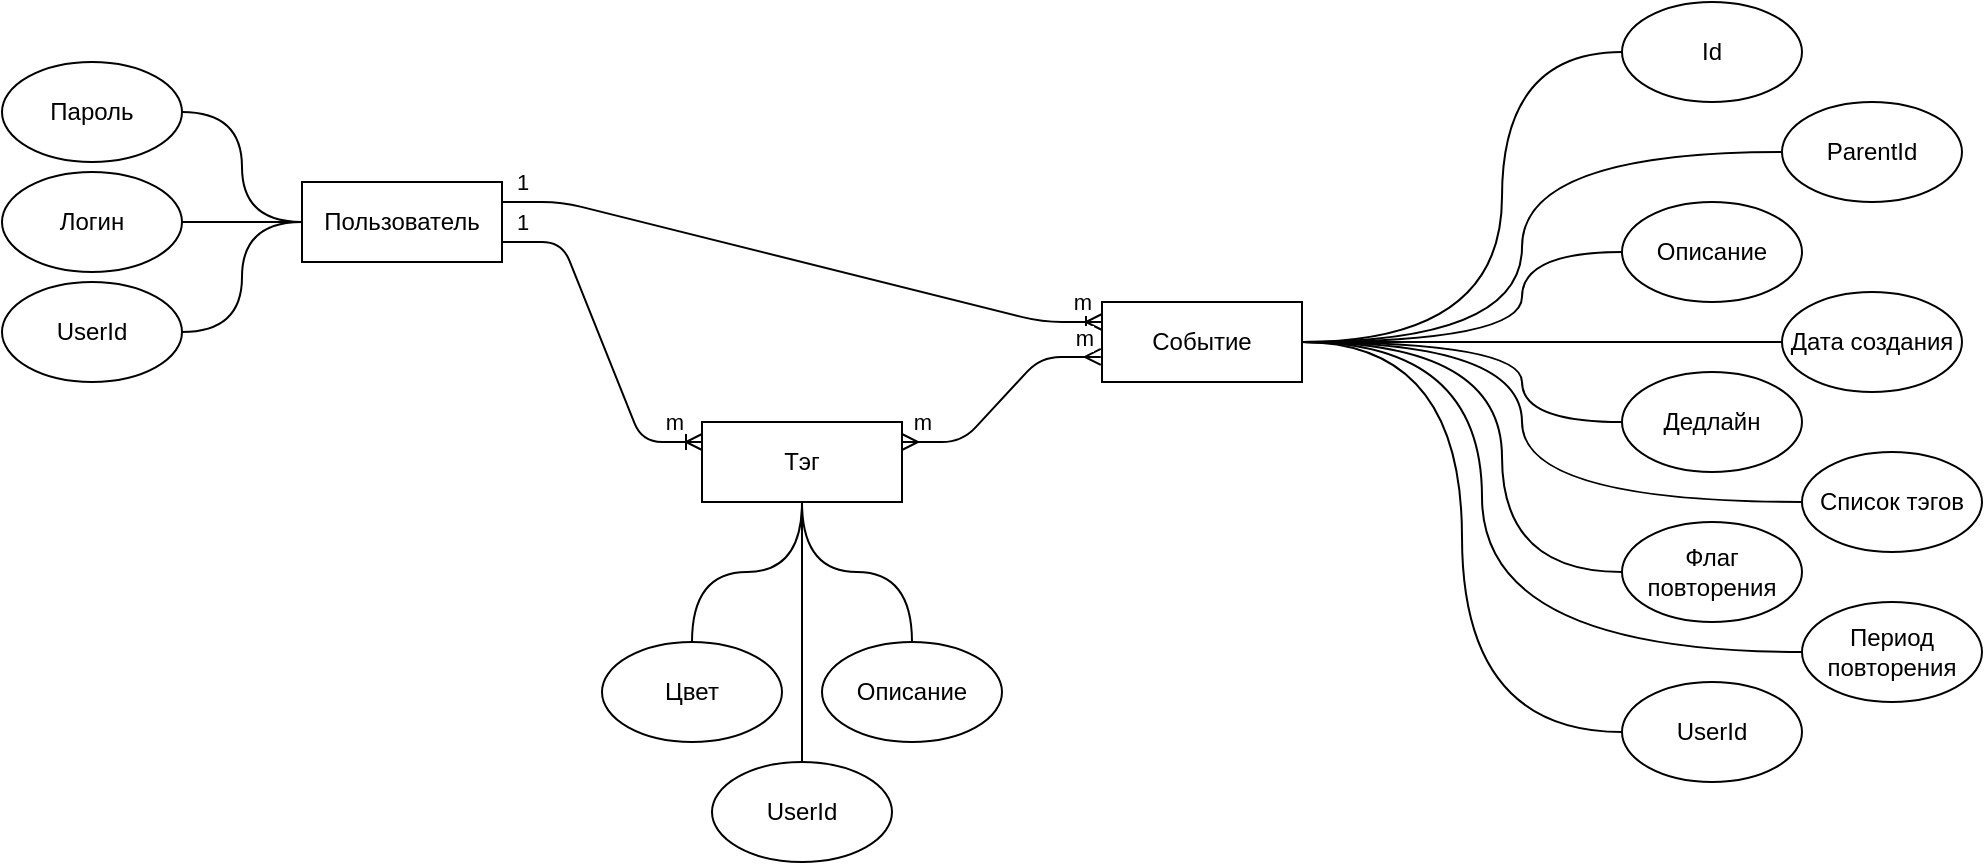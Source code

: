 <mxfile version="14.9.6" type="device" pages="2"><diagram id="xcSLngMkKcxO-a2qmwZr" name="ER diagram"><mxGraphModel dx="1707" dy="987" grid="1" gridSize="10" guides="1" tooltips="1" connect="1" arrows="1" fold="1" page="1" pageScale="1" pageWidth="2000" pageHeight="7500" math="0" shadow="0"><root><mxCell id="0"/><mxCell id="1" parent="0"/><mxCell id="QUN-WgaKKtJGP3OeQqrh-16" style="edgeStyle=orthogonalEdgeStyle;curved=1;rounded=0;orthogonalLoop=1;jettySize=auto;html=1;exitX=0;exitY=0.5;exitDx=0;exitDy=0;entryX=1;entryY=0.5;entryDx=0;entryDy=0;endArrow=none;endFill=0;" edge="1" parent="1" source="sQY1-apg9CxbtbpfUdlp-1" target="QUN-WgaKKtJGP3OeQqrh-15"><mxGeometry relative="1" as="geometry"/></mxCell><mxCell id="sQY1-apg9CxbtbpfUdlp-1" value="Пользователь" style="rounded=0;whiteSpace=wrap;html=1;" parent="1" vertex="1"><mxGeometry x="460" y="120" width="100" height="40" as="geometry"/></mxCell><mxCell id="sQY1-apg9CxbtbpfUdlp-25" style="edgeStyle=orthogonalEdgeStyle;curved=1;rounded=0;orthogonalLoop=1;jettySize=auto;html=1;entryX=0;entryY=0.5;entryDx=0;entryDy=0;startArrow=none;startFill=0;endArrow=none;endFill=0;" parent="1" source="sQY1-apg9CxbtbpfUdlp-2" target="sQY1-apg9CxbtbpfUdlp-21" edge="1"><mxGeometry relative="1" as="geometry"><Array as="points"><mxPoint x="1070" y="200"/><mxPoint x="1070" y="155"/></Array></mxGeometry></mxCell><mxCell id="sQY1-apg9CxbtbpfUdlp-26" style="edgeStyle=orthogonalEdgeStyle;curved=1;rounded=0;orthogonalLoop=1;jettySize=auto;html=1;entryX=0;entryY=0.5;entryDx=0;entryDy=0;startArrow=none;startFill=0;endArrow=none;endFill=0;" parent="1" source="sQY1-apg9CxbtbpfUdlp-2" target="sQY1-apg9CxbtbpfUdlp-20" edge="1"><mxGeometry relative="1" as="geometry"><Array as="points"><mxPoint x="1070" y="200"/><mxPoint x="1070" y="105"/></Array></mxGeometry></mxCell><mxCell id="sQY1-apg9CxbtbpfUdlp-27" style="edgeStyle=orthogonalEdgeStyle;curved=1;rounded=0;orthogonalLoop=1;jettySize=auto;html=1;entryX=0;entryY=0.5;entryDx=0;entryDy=0;startArrow=none;startFill=0;endArrow=none;endFill=0;" parent="1" source="sQY1-apg9CxbtbpfUdlp-2" target="sQY1-apg9CxbtbpfUdlp-19" edge="1"><mxGeometry relative="1" as="geometry"><Array as="points"><mxPoint x="1060" y="200"/><mxPoint x="1060" y="55"/></Array></mxGeometry></mxCell><mxCell id="sQY1-apg9CxbtbpfUdlp-28" style="edgeStyle=orthogonalEdgeStyle;curved=1;rounded=0;orthogonalLoop=1;jettySize=auto;html=1;entryX=0;entryY=0.5;entryDx=0;entryDy=0;startArrow=none;startFill=0;endArrow=none;endFill=0;" parent="1" source="sQY1-apg9CxbtbpfUdlp-2" target="sQY1-apg9CxbtbpfUdlp-22" edge="1"><mxGeometry relative="1" as="geometry"/></mxCell><mxCell id="sQY1-apg9CxbtbpfUdlp-29" style="edgeStyle=orthogonalEdgeStyle;curved=1;rounded=0;orthogonalLoop=1;jettySize=auto;html=1;entryX=0;entryY=0.5;entryDx=0;entryDy=0;startArrow=none;startFill=0;endArrow=none;endFill=0;" parent="1" source="sQY1-apg9CxbtbpfUdlp-2" target="sQY1-apg9CxbtbpfUdlp-23" edge="1"><mxGeometry relative="1" as="geometry"><Array as="points"><mxPoint x="1070" y="200"/><mxPoint x="1070" y="240"/></Array></mxGeometry></mxCell><mxCell id="3KwV6-6UFh7XnzD1BMl--2" style="edgeStyle=orthogonalEdgeStyle;rounded=0;orthogonalLoop=1;jettySize=auto;html=1;entryX=0;entryY=0.5;entryDx=0;entryDy=0;endArrow=none;endFill=0;curved=1;" edge="1" parent="1" source="sQY1-apg9CxbtbpfUdlp-2" target="3KwV6-6UFh7XnzD1BMl--1"><mxGeometry relative="1" as="geometry"><Array as="points"><mxPoint x="1070" y="200"/><mxPoint x="1070" y="280"/></Array></mxGeometry></mxCell><mxCell id="sQY1-apg9CxbtbpfUdlp-2" value="Событие" style="rounded=0;whiteSpace=wrap;html=1;" parent="1" vertex="1"><mxGeometry x="860" y="180" width="100" height="40" as="geometry"/></mxCell><mxCell id="sQY1-apg9CxbtbpfUdlp-19" value="Id" style="ellipse;whiteSpace=wrap;html=1;" parent="1" vertex="1"><mxGeometry x="1120" y="30" width="90" height="50" as="geometry"/></mxCell><mxCell id="sQY1-apg9CxbtbpfUdlp-20" value="ParentId" style="ellipse;whiteSpace=wrap;html=1;" parent="1" vertex="1"><mxGeometry x="1200" y="80" width="90" height="50" as="geometry"/></mxCell><mxCell id="sQY1-apg9CxbtbpfUdlp-21" value="Описание" style="ellipse;whiteSpace=wrap;html=1;" parent="1" vertex="1"><mxGeometry x="1120" y="130" width="90" height="50" as="geometry"/></mxCell><mxCell id="sQY1-apg9CxbtbpfUdlp-22" value="Дата создания" style="ellipse;whiteSpace=wrap;html=1;" parent="1" vertex="1"><mxGeometry x="1200" y="175" width="90" height="50" as="geometry"/></mxCell><mxCell id="sQY1-apg9CxbtbpfUdlp-23" value="Дедлайн" style="ellipse;whiteSpace=wrap;html=1;" parent="1" vertex="1"><mxGeometry x="1120" y="215" width="90" height="50" as="geometry"/></mxCell><mxCell id="3KwV6-6UFh7XnzD1BMl--1" value="Список тэгов" style="ellipse;whiteSpace=wrap;html=1;" vertex="1" parent="1"><mxGeometry x="1210" y="255" width="90" height="50" as="geometry"/></mxCell><mxCell id="3KwV6-6UFh7XnzD1BMl--12" style="edgeStyle=orthogonalEdgeStyle;curved=1;rounded=0;orthogonalLoop=1;jettySize=auto;html=1;exitX=1;exitY=0.5;exitDx=0;exitDy=0;endArrow=none;endFill=0;" edge="1" parent="1" source="3KwV6-6UFh7XnzD1BMl--8"><mxGeometry relative="1" as="geometry"><mxPoint x="460" y="140" as="targetPoint"/></mxGeometry></mxCell><mxCell id="3KwV6-6UFh7XnzD1BMl--8" value="Логин" style="ellipse;whiteSpace=wrap;html=1;" vertex="1" parent="1"><mxGeometry x="310" y="115" width="90" height="50" as="geometry"/></mxCell><mxCell id="3KwV6-6UFh7XnzD1BMl--11" style="edgeStyle=orthogonalEdgeStyle;curved=1;rounded=0;orthogonalLoop=1;jettySize=auto;html=1;exitX=1;exitY=0.5;exitDx=0;exitDy=0;endArrow=none;endFill=0;entryX=0;entryY=0.5;entryDx=0;entryDy=0;" edge="1" parent="1" source="3KwV6-6UFh7XnzD1BMl--9" target="sQY1-apg9CxbtbpfUdlp-1"><mxGeometry relative="1" as="geometry"><mxPoint x="460" y="130" as="targetPoint"/></mxGeometry></mxCell><mxCell id="3KwV6-6UFh7XnzD1BMl--9" value="Пароль" style="ellipse;whiteSpace=wrap;html=1;" vertex="1" parent="1"><mxGeometry x="310" y="60" width="90" height="50" as="geometry"/></mxCell><mxCell id="QUN-WgaKKtJGP3OeQqrh-3" style="edgeStyle=orthogonalEdgeStyle;rounded=0;orthogonalLoop=1;jettySize=auto;html=1;exitX=0;exitY=0.5;exitDx=0;exitDy=0;entryX=1;entryY=0.5;entryDx=0;entryDy=0;endArrow=none;endFill=0;curved=1;" edge="1" parent="1" source="QUN-WgaKKtJGP3OeQqrh-1" target="sQY1-apg9CxbtbpfUdlp-2"><mxGeometry relative="1" as="geometry"><Array as="points"><mxPoint x="1060" y="315"/><mxPoint x="1060" y="200"/></Array></mxGeometry></mxCell><mxCell id="QUN-WgaKKtJGP3OeQqrh-1" value="Флаг повторения" style="ellipse;whiteSpace=wrap;html=1;" vertex="1" parent="1"><mxGeometry x="1120" y="290" width="90" height="50" as="geometry"/></mxCell><mxCell id="QUN-WgaKKtJGP3OeQqrh-4" style="edgeStyle=orthogonalEdgeStyle;curved=1;rounded=0;orthogonalLoop=1;jettySize=auto;html=1;exitX=0;exitY=0.5;exitDx=0;exitDy=0;entryX=1;entryY=0.5;entryDx=0;entryDy=0;endArrow=none;endFill=0;" edge="1" parent="1" source="QUN-WgaKKtJGP3OeQqrh-2" target="sQY1-apg9CxbtbpfUdlp-2"><mxGeometry relative="1" as="geometry"><Array as="points"><mxPoint x="1050" y="355"/><mxPoint x="1050" y="200"/></Array></mxGeometry></mxCell><mxCell id="QUN-WgaKKtJGP3OeQqrh-2" value="Период повторения" style="ellipse;whiteSpace=wrap;html=1;" vertex="1" parent="1"><mxGeometry x="1210" y="330" width="90" height="50" as="geometry"/></mxCell><mxCell id="QUN-WgaKKtJGP3OeQqrh-6" value="" style="edgeStyle=entityRelationEdgeStyle;fontSize=12;html=1;endArrow=ERoneToMany;exitX=1;exitY=0.25;exitDx=0;exitDy=0;entryX=0;entryY=0.25;entryDx=0;entryDy=0;" edge="1" parent="1" source="sQY1-apg9CxbtbpfUdlp-1" target="sQY1-apg9CxbtbpfUdlp-2"><mxGeometry width="100" height="100" relative="1" as="geometry"><mxPoint x="650" y="200" as="sourcePoint"/><mxPoint x="750" y="100" as="targetPoint"/></mxGeometry></mxCell><mxCell id="QUN-WgaKKtJGP3OeQqrh-7" value="1" style="edgeLabel;html=1;align=center;verticalAlign=middle;resizable=0;points=[];" vertex="1" connectable="0" parent="QUN-WgaKKtJGP3OeQqrh-6"><mxGeometry x="-0.929" y="-1" relative="1" as="geometry"><mxPoint x="-1" y="-11" as="offset"/></mxGeometry></mxCell><mxCell id="QUN-WgaKKtJGP3OeQqrh-8" value="m" style="edgeLabel;html=1;align=center;verticalAlign=middle;resizable=0;points=[];" vertex="1" connectable="0" parent="QUN-WgaKKtJGP3OeQqrh-6"><mxGeometry x="0.709" y="1" relative="1" as="geometry"><mxPoint x="34" y="-6" as="offset"/></mxGeometry></mxCell><mxCell id="QUN-WgaKKtJGP3OeQqrh-9" value="Тэг&lt;br&gt;" style="rounded=0;whiteSpace=wrap;html=1;" vertex="1" parent="1"><mxGeometry x="660" y="240" width="100" height="40" as="geometry"/></mxCell><mxCell id="QUN-WgaKKtJGP3OeQqrh-11" value="" style="edgeStyle=entityRelationEdgeStyle;fontSize=12;html=1;endArrow=ERoneToMany;exitX=1;exitY=0.75;exitDx=0;exitDy=0;entryX=0;entryY=0.25;entryDx=0;entryDy=0;" edge="1" parent="1" source="sQY1-apg9CxbtbpfUdlp-1" target="QUN-WgaKKtJGP3OeQqrh-9"><mxGeometry width="100" height="100" relative="1" as="geometry"><mxPoint x="540" y="200" as="sourcePoint"/><mxPoint x="840" y="250" as="targetPoint"/></mxGeometry></mxCell><mxCell id="QUN-WgaKKtJGP3OeQqrh-12" value="1" style="edgeLabel;html=1;align=center;verticalAlign=middle;resizable=0;points=[];" vertex="1" connectable="0" parent="QUN-WgaKKtJGP3OeQqrh-11"><mxGeometry x="-0.929" y="-1" relative="1" as="geometry"><mxPoint x="4" y="-11" as="offset"/></mxGeometry></mxCell><mxCell id="QUN-WgaKKtJGP3OeQqrh-13" value="m" style="edgeLabel;html=1;align=center;verticalAlign=middle;resizable=0;points=[];" vertex="1" connectable="0" parent="QUN-WgaKKtJGP3OeQqrh-11"><mxGeometry x="0.709" y="1" relative="1" as="geometry"><mxPoint x="10" y="-9" as="offset"/></mxGeometry></mxCell><mxCell id="QUN-WgaKKtJGP3OeQqrh-24" style="edgeStyle=orthogonalEdgeStyle;curved=1;rounded=0;orthogonalLoop=1;jettySize=auto;html=1;exitX=0.5;exitY=0;exitDx=0;exitDy=0;entryX=0.5;entryY=1;entryDx=0;entryDy=0;startArrow=none;startFill=0;endArrow=none;endFill=0;" edge="1" parent="1" source="QUN-WgaKKtJGP3OeQqrh-14" target="QUN-WgaKKtJGP3OeQqrh-9"><mxGeometry relative="1" as="geometry"/></mxCell><mxCell id="QUN-WgaKKtJGP3OeQqrh-14" value="Цвет" style="ellipse;whiteSpace=wrap;html=1;" vertex="1" parent="1"><mxGeometry x="610" y="350" width="90" height="50" as="geometry"/></mxCell><mxCell id="QUN-WgaKKtJGP3OeQqrh-15" value="UserId" style="ellipse;whiteSpace=wrap;html=1;" vertex="1" parent="1"><mxGeometry x="310" y="170" width="90" height="50" as="geometry"/></mxCell><mxCell id="QUN-WgaKKtJGP3OeQqrh-18" style="edgeStyle=orthogonalEdgeStyle;curved=1;rounded=0;orthogonalLoop=1;jettySize=auto;html=1;entryX=1;entryY=0.5;entryDx=0;entryDy=0;endArrow=none;endFill=0;" edge="1" parent="1" source="QUN-WgaKKtJGP3OeQqrh-17" target="sQY1-apg9CxbtbpfUdlp-2"><mxGeometry relative="1" as="geometry"/></mxCell><mxCell id="QUN-WgaKKtJGP3OeQqrh-17" value="UserId" style="ellipse;whiteSpace=wrap;html=1;" vertex="1" parent="1"><mxGeometry x="1120" y="370" width="90" height="50" as="geometry"/></mxCell><mxCell id="QUN-WgaKKtJGP3OeQqrh-19" value="" style="edgeStyle=entityRelationEdgeStyle;fontSize=12;html=1;endArrow=ERmany;startArrow=ERmany;startFill=0;endFill=0;entryX=-0.006;entryY=0.687;entryDx=0;entryDy=0;entryPerimeter=0;" edge="1" parent="1" target="sQY1-apg9CxbtbpfUdlp-2"><mxGeometry width="100" height="100" relative="1" as="geometry"><mxPoint x="760" y="250" as="sourcePoint"/><mxPoint x="840" y="220" as="targetPoint"/></mxGeometry></mxCell><mxCell id="QUN-WgaKKtJGP3OeQqrh-20" value="m" style="edgeLabel;html=1;align=center;verticalAlign=middle;resizable=0;points=[];" vertex="1" connectable="0" parent="QUN-WgaKKtJGP3OeQqrh-19"><mxGeometry x="-0.929" y="-1" relative="1" as="geometry"><mxPoint x="6" y="-11" as="offset"/></mxGeometry></mxCell><mxCell id="QUN-WgaKKtJGP3OeQqrh-21" value="m" style="edgeLabel;html=1;align=center;verticalAlign=middle;resizable=0;points=[];" vertex="1" connectable="0" parent="QUN-WgaKKtJGP3OeQqrh-19"><mxGeometry x="0.709" y="1" relative="1" as="geometry"><mxPoint x="8" y="-9" as="offset"/></mxGeometry></mxCell><mxCell id="QUN-WgaKKtJGP3OeQqrh-25" style="edgeStyle=orthogonalEdgeStyle;curved=1;rounded=0;orthogonalLoop=1;jettySize=auto;html=1;startArrow=none;startFill=0;endArrow=none;endFill=0;" edge="1" parent="1" source="QUN-WgaKKtJGP3OeQqrh-23" target="QUN-WgaKKtJGP3OeQqrh-9"><mxGeometry relative="1" as="geometry"/></mxCell><mxCell id="QUN-WgaKKtJGP3OeQqrh-23" value="Описание" style="ellipse;whiteSpace=wrap;html=1;" vertex="1" parent="1"><mxGeometry x="720" y="350" width="90" height="50" as="geometry"/></mxCell><mxCell id="QUN-WgaKKtJGP3OeQqrh-30" style="edgeStyle=orthogonalEdgeStyle;curved=1;rounded=0;orthogonalLoop=1;jettySize=auto;html=1;exitX=0.5;exitY=0;exitDx=0;exitDy=0;entryX=0.5;entryY=1;entryDx=0;entryDy=0;startArrow=none;startFill=0;endArrow=none;endFill=0;" edge="1" parent="1" source="QUN-WgaKKtJGP3OeQqrh-29" target="QUN-WgaKKtJGP3OeQqrh-9"><mxGeometry relative="1" as="geometry"/></mxCell><mxCell id="QUN-WgaKKtJGP3OeQqrh-29" value="UserId" style="ellipse;whiteSpace=wrap;html=1;" vertex="1" parent="1"><mxGeometry x="665" y="410" width="90" height="50" as="geometry"/></mxCell></root></mxGraphModel></diagram><diagram id="dsPol9drL4siJ08777p_" name="Use-case diagram"><mxGraphModel dx="1024" dy="592" grid="1" gridSize="10" guides="1" tooltips="1" connect="1" arrows="1" fold="1" page="1" pageScale="1" pageWidth="2000" pageHeight="7500" math="0" shadow="0"><root><mxCell id="BJwzBNJMWR2Y8OyJXLA--0"/><mxCell id="BJwzBNJMWR2Y8OyJXLA--1" parent="BJwzBNJMWR2Y8OyJXLA--0"/><mxCell id="BJwzBNJMWR2Y8OyJXLA--14" style="edgeStyle=none;rounded=0;orthogonalLoop=1;jettySize=auto;html=1;exitX=0.5;exitY=0.5;exitDx=0;exitDy=0;exitPerimeter=0;entryX=0.5;entryY=1;entryDx=0;entryDy=0;endArrow=none;endFill=0;" parent="BJwzBNJMWR2Y8OyJXLA--1" source="BJwzBNJMWR2Y8OyJXLA--3" target="BJwzBNJMWR2Y8OyJXLA--5" edge="1"><mxGeometry relative="1" as="geometry"/></mxCell><mxCell id="BJwzBNJMWR2Y8OyJXLA--15" style="edgeStyle=none;rounded=0;orthogonalLoop=1;jettySize=auto;html=1;exitX=0.5;exitY=0.5;exitDx=0;exitDy=0;exitPerimeter=0;entryX=0;entryY=0.5;entryDx=0;entryDy=0;endArrow=none;endFill=0;" parent="BJwzBNJMWR2Y8OyJXLA--1" source="BJwzBNJMWR2Y8OyJXLA--3" target="BJwzBNJMWR2Y8OyJXLA--7" edge="1"><mxGeometry relative="1" as="geometry"/></mxCell><mxCell id="BJwzBNJMWR2Y8OyJXLA--16" style="edgeStyle=none;rounded=0;orthogonalLoop=1;jettySize=auto;html=1;exitX=0.5;exitY=0.5;exitDx=0;exitDy=0;exitPerimeter=0;entryX=0;entryY=0.5;entryDx=0;entryDy=0;endArrow=none;endFill=0;" parent="BJwzBNJMWR2Y8OyJXLA--1" source="BJwzBNJMWR2Y8OyJXLA--3" target="BJwzBNJMWR2Y8OyJXLA--8" edge="1"><mxGeometry relative="1" as="geometry"/></mxCell><mxCell id="BJwzBNJMWR2Y8OyJXLA--17" style="edgeStyle=none;rounded=0;orthogonalLoop=1;jettySize=auto;html=1;exitX=0.5;exitY=0.5;exitDx=0;exitDy=0;exitPerimeter=0;entryX=0;entryY=0.5;entryDx=0;entryDy=0;endArrow=none;endFill=0;" parent="BJwzBNJMWR2Y8OyJXLA--1" source="BJwzBNJMWR2Y8OyJXLA--3" target="BJwzBNJMWR2Y8OyJXLA--9" edge="1"><mxGeometry relative="1" as="geometry"/></mxCell><mxCell id="BJwzBNJMWR2Y8OyJXLA--18" style="edgeStyle=none;rounded=0;orthogonalLoop=1;jettySize=auto;html=1;exitX=0.5;exitY=0.5;exitDx=0;exitDy=0;exitPerimeter=0;entryX=0;entryY=0;entryDx=0;entryDy=0;endArrow=none;endFill=0;" parent="BJwzBNJMWR2Y8OyJXLA--1" source="BJwzBNJMWR2Y8OyJXLA--3" target="BJwzBNJMWR2Y8OyJXLA--11" edge="1"><mxGeometry relative="1" as="geometry"/></mxCell><mxCell id="94D3r9J4ejwRC7nFySZr-1" style="rounded=0;orthogonalLoop=1;jettySize=auto;html=1;exitX=0.5;exitY=0.5;exitDx=0;exitDy=0;exitPerimeter=0;entryX=0;entryY=0.5;entryDx=0;entryDy=0;endArrow=none;endFill=0;" edge="1" parent="BJwzBNJMWR2Y8OyJXLA--1" source="BJwzBNJMWR2Y8OyJXLA--3" target="94D3r9J4ejwRC7nFySZr-0"><mxGeometry relative="1" as="geometry"/></mxCell><mxCell id="7AfutEj6rAW_VaMCJJyy-2" style="rounded=0;orthogonalLoop=1;jettySize=auto;html=1;exitX=0.5;exitY=0.5;exitDx=0;exitDy=0;exitPerimeter=0;endArrow=none;endFill=0;" edge="1" parent="BJwzBNJMWR2Y8OyJXLA--1" source="BJwzBNJMWR2Y8OyJXLA--3" target="7AfutEj6rAW_VaMCJJyy-1"><mxGeometry relative="1" as="geometry"/></mxCell><mxCell id="7AfutEj6rAW_VaMCJJyy-3" style="edgeStyle=none;rounded=0;orthogonalLoop=1;jettySize=auto;html=1;exitX=0.5;exitY=0.5;exitDx=0;exitDy=0;exitPerimeter=0;entryX=0;entryY=0.5;entryDx=0;entryDy=0;endArrow=none;endFill=0;" edge="1" parent="BJwzBNJMWR2Y8OyJXLA--1" source="BJwzBNJMWR2Y8OyJXLA--3" target="7AfutEj6rAW_VaMCJJyy-0"><mxGeometry relative="1" as="geometry"/></mxCell><mxCell id="BJwzBNJMWR2Y8OyJXLA--3" value="Пользователь" style="shape=umlActor;verticalLabelPosition=bottom;verticalAlign=top;html=1;outlineConnect=0;" parent="BJwzBNJMWR2Y8OyJXLA--1" vertex="1"><mxGeometry x="120" y="320" width="50" height="100" as="geometry"/></mxCell><mxCell id="BJwzBNJMWR2Y8OyJXLA--6" value="Приложение-ежедневник" style="text;html=1;align=center;verticalAlign=middle;resizable=0;points=[];autosize=1;strokeColor=none;" parent="BJwzBNJMWR2Y8OyJXLA--1" vertex="1"><mxGeometry x="370" y="110" width="160" height="20" as="geometry"/></mxCell><mxCell id="BJwzBNJMWR2Y8OyJXLA--5" value="Создать событие" style="ellipse;whiteSpace=wrap;html=1;" parent="BJwzBNJMWR2Y8OyJXLA--1" vertex="1"><mxGeometry x="250" y="160" width="120" height="60" as="geometry"/></mxCell><mxCell id="BJwzBNJMWR2Y8OyJXLA--8" value="Связать события" style="ellipse;whiteSpace=wrap;html=1;" parent="BJwzBNJMWR2Y8OyJXLA--1" vertex="1"><mxGeometry x="395" y="300" width="120" height="60" as="geometry"/></mxCell><mxCell id="BJwzBNJMWR2Y8OyJXLA--9" value="Назначить тэг событию" style="ellipse;whiteSpace=wrap;html=1;" parent="BJwzBNJMWR2Y8OyJXLA--1" vertex="1"><mxGeometry x="480" y="440" width="120" height="60" as="geometry"/></mxCell><mxCell id="BJwzBNJMWR2Y8OyJXLA--7" value="Удалить событие" style="ellipse;whiteSpace=wrap;html=1;" parent="BJwzBNJMWR2Y8OyJXLA--1" vertex="1"><mxGeometry x="400" y="160" width="120" height="60" as="geometry"/></mxCell><mxCell id="BJwzBNJMWR2Y8OyJXLA--11" value="Удалить тэг события" style="ellipse;whiteSpace=wrap;html=1;" parent="BJwzBNJMWR2Y8OyJXLA--1" vertex="1"><mxGeometry x="350" y="470" width="130" height="60" as="geometry"/></mxCell><mxCell id="94D3r9J4ejwRC7nFySZr-0" value="Изменить событие" style="ellipse;whiteSpace=wrap;html=1;" vertex="1" parent="BJwzBNJMWR2Y8OyJXLA--1"><mxGeometry x="380" y="230" width="120" height="60" as="geometry"/></mxCell><mxCell id="7AfutEj6rAW_VaMCJJyy-0" value="Создать тэг" style="ellipse;whiteSpace=wrap;html=1;" vertex="1" parent="BJwzBNJMWR2Y8OyJXLA--1"><mxGeometry x="515" y="340" width="120" height="60" as="geometry"/></mxCell><mxCell id="7AfutEj6rAW_VaMCJJyy-1" value="Изменить тэг&lt;br&gt;" style="ellipse;whiteSpace=wrap;html=1;" vertex="1" parent="BJwzBNJMWR2Y8OyJXLA--1"><mxGeometry x="400" y="380" width="120" height="60" as="geometry"/></mxCell><mxCell id="7AfutEj6rAW_VaMCJJyy-4" value="" style="whiteSpace=wrap;html=1;aspect=fixed;fillColor=none;" vertex="1" parent="BJwzBNJMWR2Y8OyJXLA--1"><mxGeometry x="230" y="100" width="440" height="440" as="geometry"/></mxCell></root></mxGraphModel></diagram></mxfile>